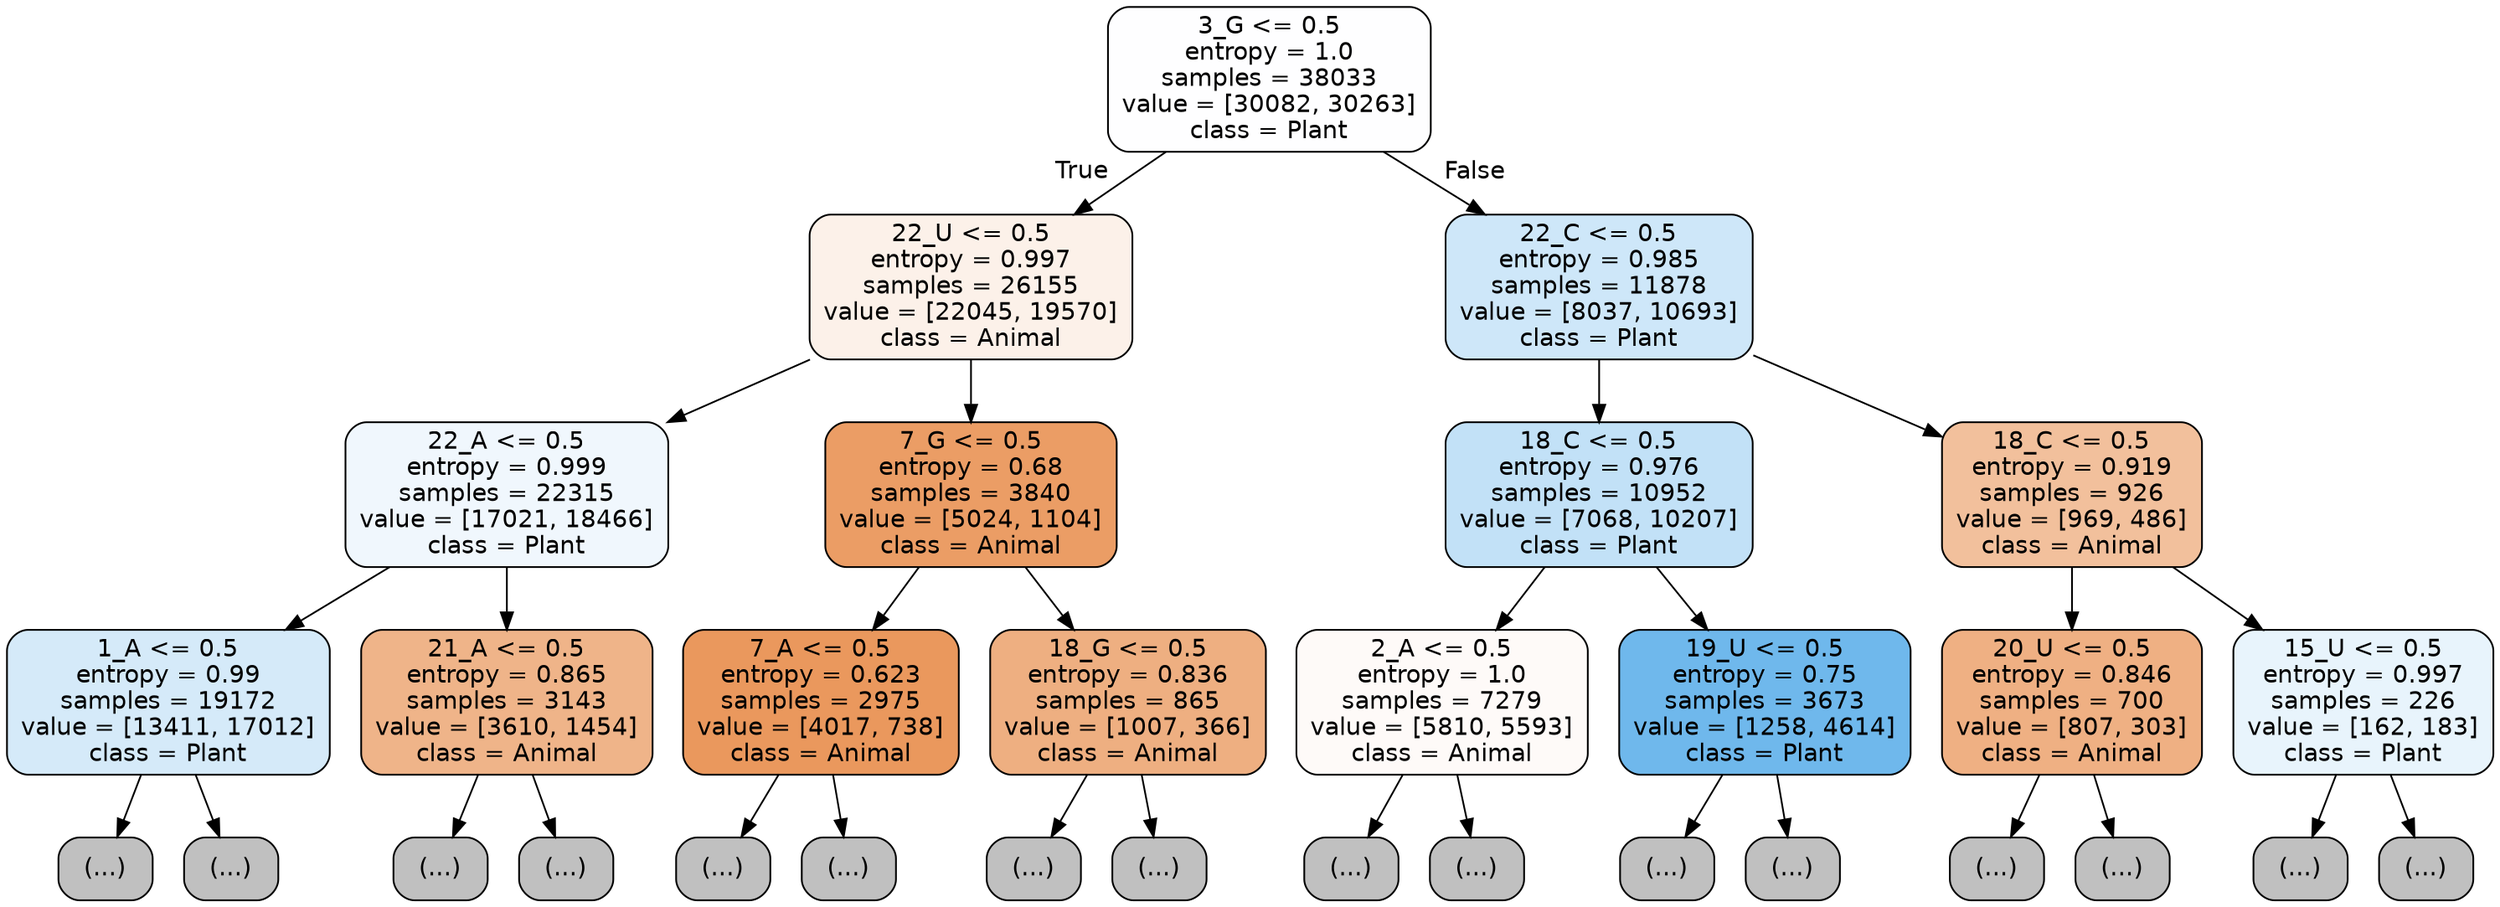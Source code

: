 digraph Tree {
node [shape=box, style="filled, rounded", color="black", fontname="helvetica"] ;
edge [fontname="helvetica"] ;
0 [label="3_G <= 0.5\nentropy = 1.0\nsamples = 38033\nvalue = [30082, 30263]\nclass = Plant", fillcolor="#fefeff"] ;
1 [label="22_U <= 0.5\nentropy = 0.997\nsamples = 26155\nvalue = [22045, 19570]\nclass = Animal", fillcolor="#fcf1e9"] ;
0 -> 1 [labeldistance=2.5, labelangle=45, headlabel="True"] ;
2 [label="22_A <= 0.5\nentropy = 0.999\nsamples = 22315\nvalue = [17021, 18466]\nclass = Plant", fillcolor="#f0f7fd"] ;
1 -> 2 ;
3 [label="1_A <= 0.5\nentropy = 0.99\nsamples = 19172\nvalue = [13411, 17012]\nclass = Plant", fillcolor="#d5eaf9"] ;
2 -> 3 ;
4 [label="(...)", fillcolor="#C0C0C0"] ;
3 -> 4 ;
6825 [label="(...)", fillcolor="#C0C0C0"] ;
3 -> 6825 ;
9034 [label="21_A <= 0.5\nentropy = 0.865\nsamples = 3143\nvalue = [3610, 1454]\nclass = Animal", fillcolor="#efb489"] ;
2 -> 9034 ;
9035 [label="(...)", fillcolor="#C0C0C0"] ;
9034 -> 9035 ;
10130 [label="(...)", fillcolor="#C0C0C0"] ;
9034 -> 10130 ;
10415 [label="7_G <= 0.5\nentropy = 0.68\nsamples = 3840\nvalue = [5024, 1104]\nclass = Animal", fillcolor="#eb9d65"] ;
1 -> 10415 ;
10416 [label="7_A <= 0.5\nentropy = 0.623\nsamples = 2975\nvalue = [4017, 738]\nclass = Animal", fillcolor="#ea985d"] ;
10415 -> 10416 ;
10417 [label="(...)", fillcolor="#C0C0C0"] ;
10416 -> 10417 ;
11016 [label="(...)", fillcolor="#C0C0C0"] ;
10416 -> 11016 ;
11445 [label="18_G <= 0.5\nentropy = 0.836\nsamples = 865\nvalue = [1007, 366]\nclass = Animal", fillcolor="#eeaf81"] ;
10415 -> 11445 ;
11446 [label="(...)", fillcolor="#C0C0C0"] ;
11445 -> 11446 ;
11729 [label="(...)", fillcolor="#C0C0C0"] ;
11445 -> 11729 ;
11820 [label="22_C <= 0.5\nentropy = 0.985\nsamples = 11878\nvalue = [8037, 10693]\nclass = Plant", fillcolor="#cee7f9"] ;
0 -> 11820 [labeldistance=2.5, labelangle=-45, headlabel="False"] ;
11821 [label="18_C <= 0.5\nentropy = 0.976\nsamples = 10952\nvalue = [7068, 10207]\nclass = Plant", fillcolor="#c2e1f7"] ;
11820 -> 11821 ;
11822 [label="2_A <= 0.5\nentropy = 1.0\nsamples = 7279\nvalue = [5810, 5593]\nclass = Animal", fillcolor="#fefaf8"] ;
11821 -> 11822 ;
11823 [label="(...)", fillcolor="#C0C0C0"] ;
11822 -> 11823 ;
14360 [label="(...)", fillcolor="#C0C0C0"] ;
11822 -> 14360 ;
15211 [label="19_U <= 0.5\nentropy = 0.75\nsamples = 3673\nvalue = [1258, 4614]\nclass = Plant", fillcolor="#6fb8ec"] ;
11821 -> 15211 ;
15212 [label="(...)", fillcolor="#C0C0C0"] ;
15211 -> 15212 ;
16001 [label="(...)", fillcolor="#C0C0C0"] ;
15211 -> 16001 ;
16282 [label="18_C <= 0.5\nentropy = 0.919\nsamples = 926\nvalue = [969, 486]\nclass = Animal", fillcolor="#f2c09c"] ;
11820 -> 16282 ;
16283 [label="20_U <= 0.5\nentropy = 0.846\nsamples = 700\nvalue = [807, 303]\nclass = Animal", fillcolor="#efb083"] ;
16282 -> 16283 ;
16284 [label="(...)", fillcolor="#C0C0C0"] ;
16283 -> 16284 ;
16571 [label="(...)", fillcolor="#C0C0C0"] ;
16283 -> 16571 ;
16654 [label="15_U <= 0.5\nentropy = 0.997\nsamples = 226\nvalue = [162, 183]\nclass = Plant", fillcolor="#e8f4fc"] ;
16282 -> 16654 ;
16655 [label="(...)", fillcolor="#C0C0C0"] ;
16654 -> 16655 ;
16738 [label="(...)", fillcolor="#C0C0C0"] ;
16654 -> 16738 ;
}